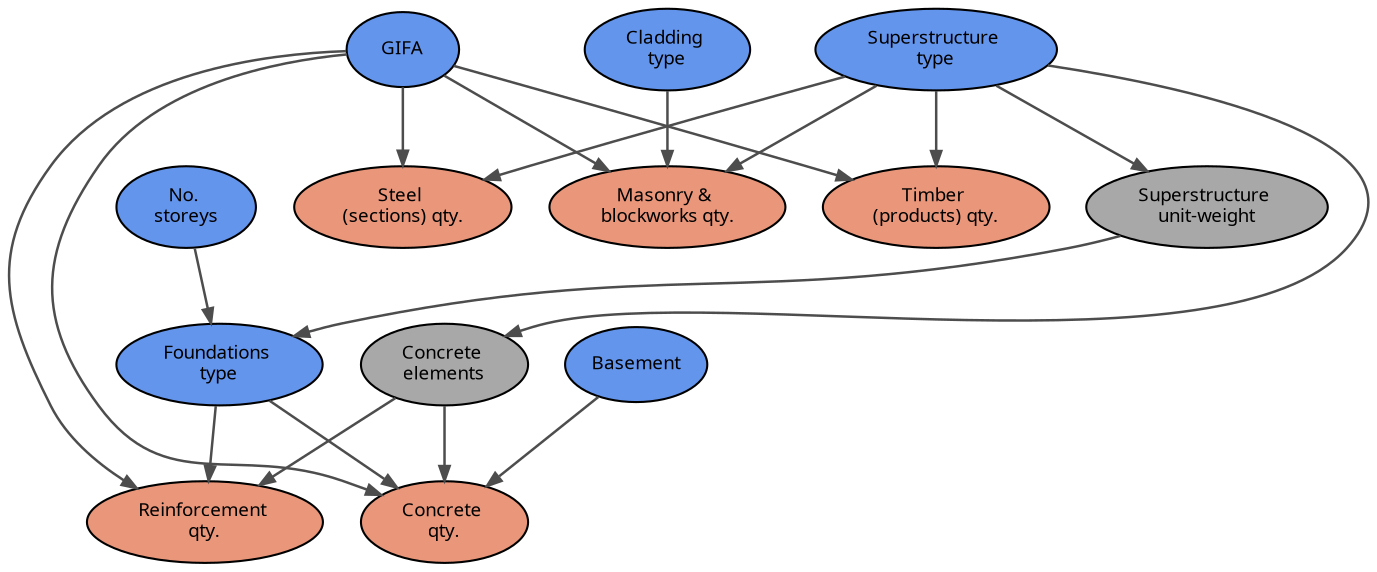 digraph G {
	graph [mindist=0.1,
		oneblock=true,
		splines=true
	];
	node [concentrate=true,
		fillcolor=darksalmon,
		fontname=Sans,
		fontsize=9,
		penwidth=1,
		shape=oval,
		style=filled
	];
	edge [arrowhead=normal,
		arrowsize=0.7,
		color=gray30,
		penwidth=1.2
	];
	"Superstructure 
unit-weight"	[concentrate="",
		fillcolor=gray66];
	"Foundations 
type"	[fillcolor=cornflowerblue,
		penwidth=1.];
	"Superstructure 
unit-weight" -> "Foundations 
type";
	"Concrete 
elements"	[concentrate="",
		fillcolor=gray66];
	"Concrete 
elements" -> "Concrete 
qty.";
	"Concrete 
elements" -> "Reinforcement 
qty.";
	"Cladding 
type"	[fillcolor=cornflowerblue,
		penwidth=1.];
	"Cladding 
type" -> "Masonry & 
blockworks qty."	[minlen=1];
	"Superstructure 
type"	[fillcolor=cornflowerblue,
		penwidth=1.];
	"Superstructure 
type" -> "Superstructure 
unit-weight";
	"Superstructure 
type" -> "Concrete 
elements";
	"Superstructure 
type" -> "Timber 
(products) qty.";
	"Superstructure 
type" -> "Steel 
(sections) qty.";
	"Superstructure 
type" -> "Masonry & 
blockworks qty.";
	GIFA	[fillcolor=cornflowerblue,
		penwidth=1.];
	GIFA -> "Concrete 
qty.";
	GIFA -> "Timber 
(products) qty.";
	GIFA -> "Steel 
(sections) qty.";
	GIFA -> "Reinforcement 
qty.";
	GIFA -> "Masonry & 
blockworks qty.";
	"No. 
storeys"	[fillcolor=cornflowerblue,
		penwidth=1.];
	"No. 
storeys" -> "Foundations 
type"	[minlen=1];
	Basement	[fillcolor=cornflowerblue,
		penwidth=1.];
	Basement -> "Concrete 
qty."	[minlen=1];
	"Foundations 
type" -> "Concrete 
qty.";
	"Foundations 
type" -> "Reinforcement 
qty.";
}
